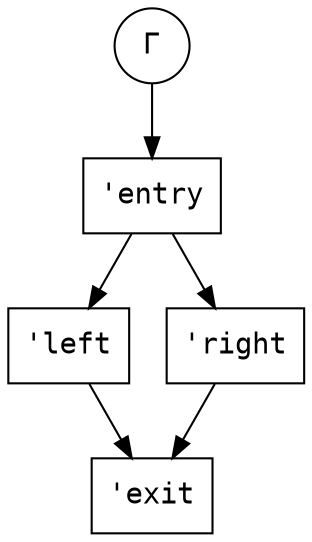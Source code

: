 digraph G {
	fontname="Monospace"
	node [fontname="Monospace", shape="rectangle"]

    g -> a
	a -> b
	a -> c
	b -> d
	c -> d

    g [label="Γ", shape="circle"]
	a [label="'entry"]
	b [label="'left"]
	c [label="'right"]
	d [label="'exit"]
}
